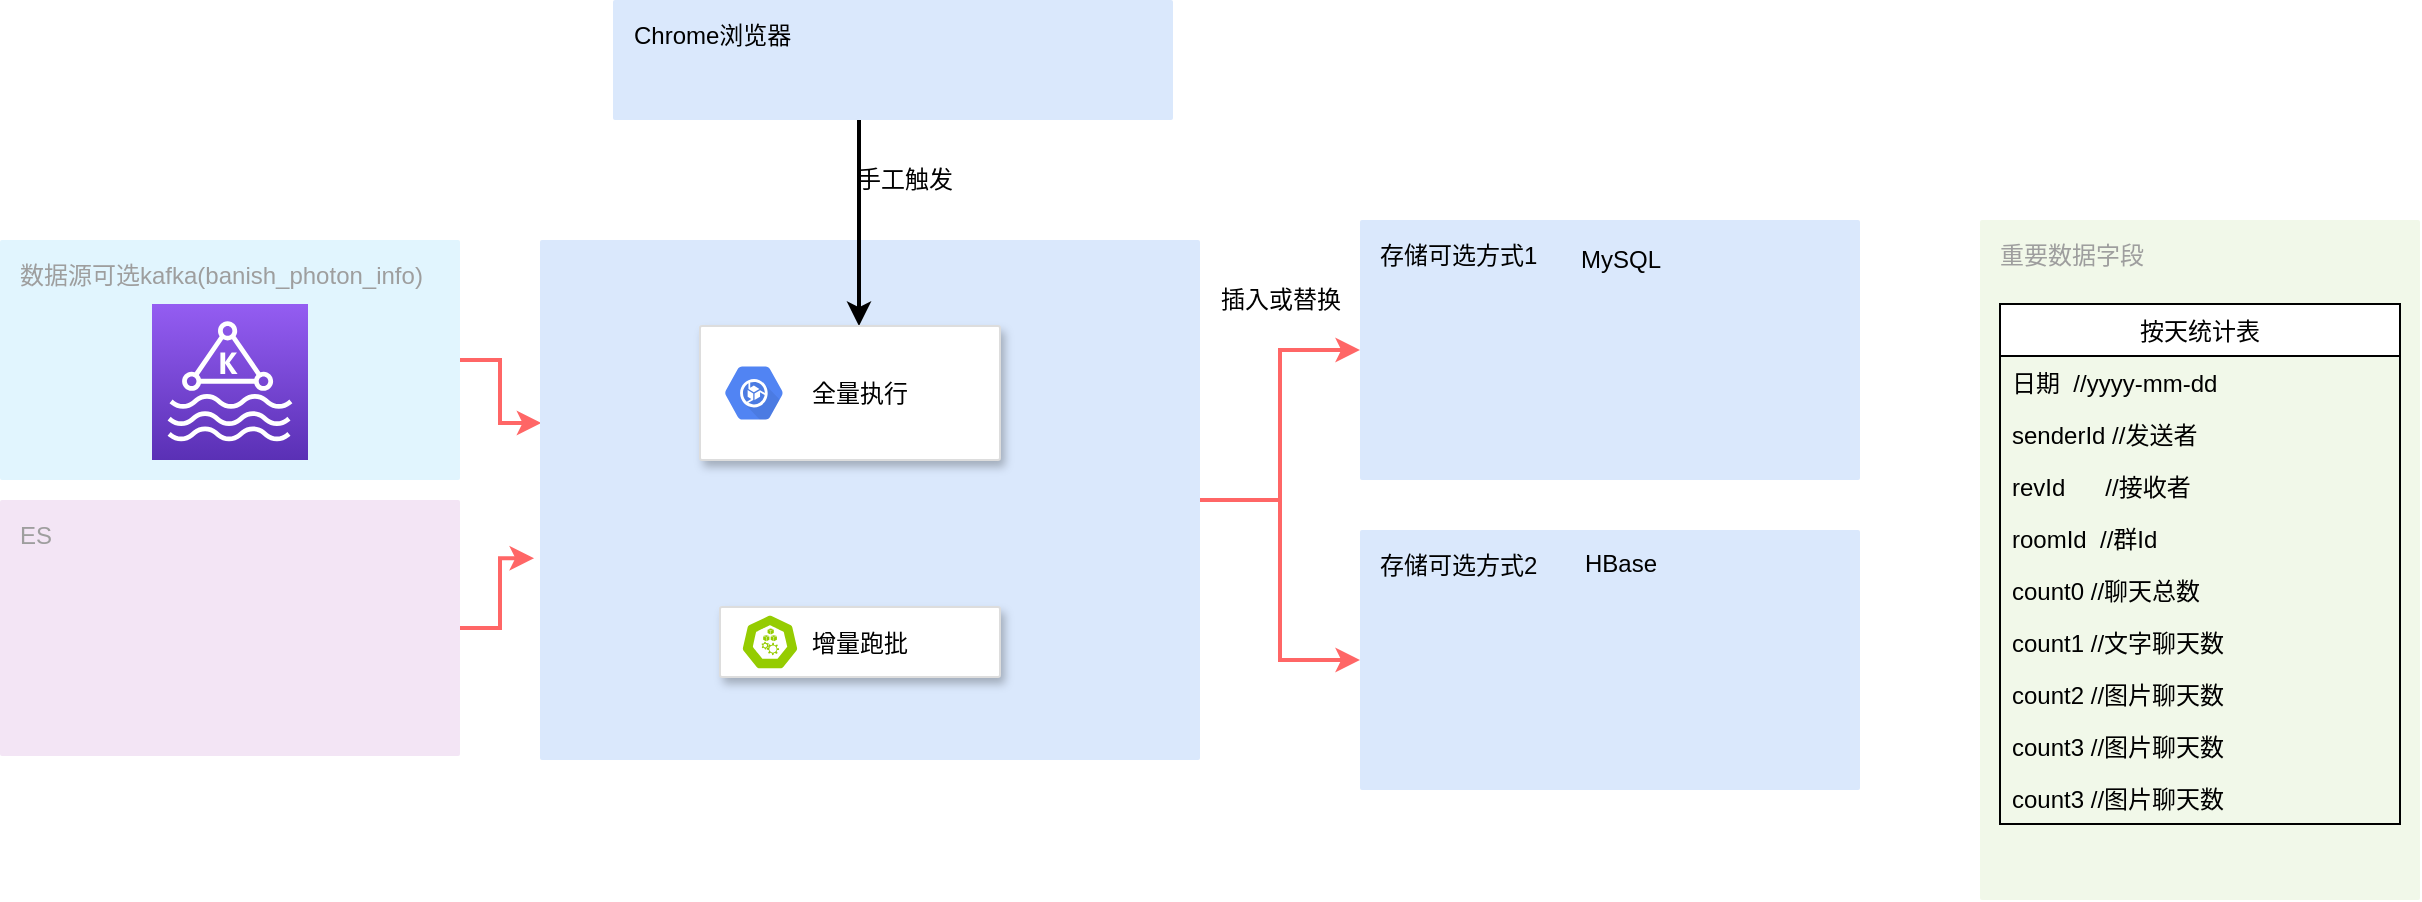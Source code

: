 <mxfile version="14.8.4" type="github">
  <diagram id="f106602c-feb2-e66a-4537-3a34d633f6aa" name="Page-1">
    <mxGraphModel dx="782" dy="483" grid="1" gridSize="10" guides="1" tooltips="1" connect="1" arrows="1" fold="1" page="1" pageScale="1" pageWidth="1169" pageHeight="827" background="#ffffff" math="0" shadow="0">
      <root>
        <mxCell id="0" />
        <mxCell id="1" parent="0" />
        <mxCell id="kEi-bIiEb2NqiL_R74SX-769" style="edgeStyle=orthogonalEdgeStyle;rounded=0;orthogonalLoop=1;jettySize=auto;html=1;exitX=1;exitY=0.5;exitDx=0;exitDy=0;entryX=0.002;entryY=0.352;entryDx=0;entryDy=0;entryPerimeter=0;strokeWidth=2;strokeColor=#FF6666;" edge="1" parent="1" source="UWR0pycIvVSBBpHGYiqC-711" target="_khIgyI5PFBdCs3VkNIm-711">
          <mxGeometry relative="1" as="geometry" />
        </mxCell>
        <mxCell id="UWR0pycIvVSBBpHGYiqC-711" value="数据源可选kafka(banish_photon_info)" style="rounded=1;absoluteArcSize=1;arcSize=2;html=1;strokeColor=none;gradientColor=none;shadow=0;dashed=0;strokeColor=none;fontSize=12;fontColor=#9E9E9E;align=left;verticalAlign=top;spacing=10;spacingTop=-4;fillColor=#E1F5FE;" parent="1" vertex="1">
          <mxGeometry x="460" y="860" width="230" height="120" as="geometry" />
        </mxCell>
        <mxCell id="UWR0pycIvVSBBpHGYiqC-713" value="Chrome浏览器" style="rounded=1;absoluteArcSize=1;arcSize=2;html=1;strokeColor=#6c8ebf;shadow=0;dashed=0;strokeColor=none;fontSize=12;align=left;verticalAlign=top;spacing=10;spacingTop=-4;fillColor=#dae8fc;" parent="1" vertex="1">
          <mxGeometry x="766.5" y="740" width="280" height="60" as="geometry" />
        </mxCell>
        <mxCell id="UWR0pycIvVSBBpHGYiqC-714" value="存储可选方式1" style="rounded=1;absoluteArcSize=1;arcSize=2;html=1;strokeColor=#6c8ebf;shadow=0;dashed=0;strokeColor=none;fontSize=12;align=left;verticalAlign=top;spacing=10;spacingTop=-4;fillColor=#dae8fc;" parent="1" vertex="1">
          <mxGeometry x="1140" y="850" width="250" height="130" as="geometry" />
        </mxCell>
        <mxCell id="kEi-bIiEb2NqiL_R74SX-773" style="edgeStyle=orthogonalEdgeStyle;rounded=0;orthogonalLoop=1;jettySize=auto;html=1;entryX=0;entryY=0.5;entryDx=0;entryDy=0;strokeColor=#FF6666;strokeWidth=2;" edge="1" parent="1" source="_khIgyI5PFBdCs3VkNIm-711" target="UWR0pycIvVSBBpHGYiqC-714">
          <mxGeometry relative="1" as="geometry" />
        </mxCell>
        <mxCell id="kEi-bIiEb2NqiL_R74SX-774" style="edgeStyle=orthogonalEdgeStyle;rounded=0;orthogonalLoop=1;jettySize=auto;html=1;entryX=0;entryY=0.5;entryDx=0;entryDy=0;strokeColor=#FF6666;strokeWidth=2;" edge="1" parent="1" source="_khIgyI5PFBdCs3VkNIm-711" target="kEi-bIiEb2NqiL_R74SX-718">
          <mxGeometry relative="1" as="geometry" />
        </mxCell>
        <mxCell id="_khIgyI5PFBdCs3VkNIm-711" value="" style="rounded=1;absoluteArcSize=1;arcSize=2;html=1;strokeColor=#6c8ebf;shadow=0;dashed=0;strokeColor=none;fontSize=12;align=left;verticalAlign=top;spacing=10;spacingTop=-4;fillColor=#dae8fc;" parent="1" vertex="1">
          <mxGeometry x="730" y="860" width="330" height="260" as="geometry" />
        </mxCell>
        <mxCell id="kEi-bIiEb2NqiL_R74SX-772" style="edgeStyle=orthogonalEdgeStyle;rounded=0;orthogonalLoop=1;jettySize=auto;html=1;entryX=-0.009;entryY=0.612;entryDx=0;entryDy=0;entryPerimeter=0;strokeColor=#FF6666;strokeWidth=2;" edge="1" parent="1" source="kEi-bIiEb2NqiL_R74SX-714" target="_khIgyI5PFBdCs3VkNIm-711">
          <mxGeometry relative="1" as="geometry" />
        </mxCell>
        <mxCell id="kEi-bIiEb2NqiL_R74SX-714" value="ES" style="points=[[0,0,0],[0.25,0,0],[0.5,0,0],[0.75,0,0],[1,0,0],[1,0.25,0],[1,0.5,0],[1,0.75,0],[1,1,0],[0.75,1,0],[0.5,1,0],[0.25,1,0],[0,1,0],[0,0.75,0],[0,0.5,0],[0,0.25,0]];rounded=1;absoluteArcSize=1;arcSize=2;html=1;strokeColor=none;gradientColor=none;shadow=0;dashed=0;fontSize=12;fontColor=#9E9E9E;align=left;verticalAlign=top;spacing=10;spacingTop=-4;fillColor=#F3E5F5;" vertex="1" parent="1">
          <mxGeometry x="460" y="990" width="230" height="128" as="geometry" />
        </mxCell>
        <mxCell id="kEi-bIiEb2NqiL_R74SX-717" value="MySQL" style="text;html=1;resizable=0;autosize=1;align=center;verticalAlign=middle;points=[];fillColor=none;strokeColor=none;rounded=0;" vertex="1" parent="1">
          <mxGeometry x="1240" y="860" width="60" height="20" as="geometry" />
        </mxCell>
        <mxCell id="kEi-bIiEb2NqiL_R74SX-718" value="存储可选方式2" style="rounded=1;absoluteArcSize=1;arcSize=2;html=1;strokeColor=#6c8ebf;shadow=0;dashed=0;strokeColor=none;fontSize=12;align=left;verticalAlign=top;spacing=10;spacingTop=-4;fillColor=#dae8fc;" vertex="1" parent="1">
          <mxGeometry x="1140" y="1005" width="250" height="130" as="geometry" />
        </mxCell>
        <mxCell id="kEi-bIiEb2NqiL_R74SX-719" value="HBase" style="text;html=1;resizable=0;autosize=1;align=center;verticalAlign=middle;points=[];fillColor=none;strokeColor=none;rounded=0;" vertex="1" parent="1">
          <mxGeometry x="1245" y="1012" width="50" height="20" as="geometry" />
        </mxCell>
        <mxCell id="kEi-bIiEb2NqiL_R74SX-758" value="" style="group" vertex="1" connectable="0" parent="1">
          <mxGeometry x="1450" y="850" width="220" height="340" as="geometry" />
        </mxCell>
        <mxCell id="UWR0pycIvVSBBpHGYiqC-736" value="重要数据字段" style="rounded=1;absoluteArcSize=1;arcSize=2;html=1;strokeColor=none;gradientColor=none;shadow=0;dashed=0;strokeColor=none;fontSize=12;fontColor=#9E9E9E;align=left;verticalAlign=top;spacing=10;spacingTop=-4;fillColor=#F1F8E9;" parent="kEi-bIiEb2NqiL_R74SX-758" vertex="1">
          <mxGeometry width="220" height="340" as="geometry" />
        </mxCell>
        <mxCell id="kEi-bIiEb2NqiL_R74SX-748" value="按天统计表" style="swimlane;fontStyle=0;childLayout=stackLayout;horizontal=1;startSize=26;horizontalStack=0;resizeParent=1;resizeParentMax=0;resizeLast=0;collapsible=1;marginBottom=0;" vertex="1" parent="kEi-bIiEb2NqiL_R74SX-758">
          <mxGeometry x="10" y="42" width="200" height="260" as="geometry" />
        </mxCell>
        <mxCell id="kEi-bIiEb2NqiL_R74SX-749" value="日期  //yyyy-mm-dd" style="text;strokeColor=none;fillColor=none;align=left;verticalAlign=top;spacingLeft=4;spacingRight=4;overflow=hidden;rotatable=0;points=[[0,0.5],[1,0.5]];portConstraint=eastwest;" vertex="1" parent="kEi-bIiEb2NqiL_R74SX-748">
          <mxGeometry y="26" width="200" height="26" as="geometry" />
        </mxCell>
        <mxCell id="kEi-bIiEb2NqiL_R74SX-750" value="senderId //发送者" style="text;strokeColor=none;fillColor=none;align=left;verticalAlign=top;spacingLeft=4;spacingRight=4;overflow=hidden;rotatable=0;points=[[0,0.5],[1,0.5]];portConstraint=eastwest;" vertex="1" parent="kEi-bIiEb2NqiL_R74SX-748">
          <mxGeometry y="52" width="200" height="26" as="geometry" />
        </mxCell>
        <mxCell id="kEi-bIiEb2NqiL_R74SX-751" value="revId      //接收者" style="text;strokeColor=none;fillColor=none;align=left;verticalAlign=top;spacingLeft=4;spacingRight=4;overflow=hidden;rotatable=0;points=[[0,0.5],[1,0.5]];portConstraint=eastwest;" vertex="1" parent="kEi-bIiEb2NqiL_R74SX-748">
          <mxGeometry y="78" width="200" height="26" as="geometry" />
        </mxCell>
        <mxCell id="kEi-bIiEb2NqiL_R74SX-752" value="roomId  //群Id" style="text;strokeColor=none;fillColor=none;align=left;verticalAlign=top;spacingLeft=4;spacingRight=4;overflow=hidden;rotatable=0;points=[[0,0.5],[1,0.5]];portConstraint=eastwest;" vertex="1" parent="kEi-bIiEb2NqiL_R74SX-748">
          <mxGeometry y="104" width="200" height="26" as="geometry" />
        </mxCell>
        <mxCell id="kEi-bIiEb2NqiL_R74SX-753" value="count0 //聊天总数" style="text;strokeColor=none;fillColor=none;align=left;verticalAlign=top;spacingLeft=4;spacingRight=4;overflow=hidden;rotatable=0;points=[[0,0.5],[1,0.5]];portConstraint=eastwest;" vertex="1" parent="kEi-bIiEb2NqiL_R74SX-748">
          <mxGeometry y="130" width="200" height="26" as="geometry" />
        </mxCell>
        <mxCell id="kEi-bIiEb2NqiL_R74SX-754" value="count1 //文字聊天数" style="text;strokeColor=none;fillColor=none;align=left;verticalAlign=top;spacingLeft=4;spacingRight=4;overflow=hidden;rotatable=0;points=[[0,0.5],[1,0.5]];portConstraint=eastwest;" vertex="1" parent="kEi-bIiEb2NqiL_R74SX-748">
          <mxGeometry y="156" width="200" height="26" as="geometry" />
        </mxCell>
        <mxCell id="kEi-bIiEb2NqiL_R74SX-755" value="count2 //图片聊天数" style="text;strokeColor=none;fillColor=none;align=left;verticalAlign=top;spacingLeft=4;spacingRight=4;overflow=hidden;rotatable=0;points=[[0,0.5],[1,0.5]];portConstraint=eastwest;" vertex="1" parent="kEi-bIiEb2NqiL_R74SX-748">
          <mxGeometry y="182" width="200" height="26" as="geometry" />
        </mxCell>
        <mxCell id="kEi-bIiEb2NqiL_R74SX-756" value="count3 //图片聊天数" style="text;strokeColor=none;fillColor=none;align=left;verticalAlign=top;spacingLeft=4;spacingRight=4;overflow=hidden;rotatable=0;points=[[0,0.5],[1,0.5]];portConstraint=eastwest;" vertex="1" parent="kEi-bIiEb2NqiL_R74SX-748">
          <mxGeometry y="208" width="200" height="26" as="geometry" />
        </mxCell>
        <mxCell id="kEi-bIiEb2NqiL_R74SX-757" value="count3 //图片聊天数" style="text;strokeColor=none;fillColor=none;align=left;verticalAlign=top;spacingLeft=4;spacingRight=4;overflow=hidden;rotatable=0;points=[[0,0.5],[1,0.5]];portConstraint=eastwest;" vertex="1" parent="kEi-bIiEb2NqiL_R74SX-748">
          <mxGeometry y="234" width="200" height="26" as="geometry" />
        </mxCell>
        <mxCell id="kEi-bIiEb2NqiL_R74SX-759" style="edgeStyle=orthogonalEdgeStyle;rounded=0;orthogonalLoop=1;jettySize=auto;html=1;entryX=0.5;entryY=0;entryDx=0;entryDy=0;entryPerimeter=0;fontColor=#6666FF;strokeColor=#000000;strokeWidth=2;" edge="1" parent="1">
          <mxGeometry relative="1" as="geometry">
            <mxPoint x="889.5" y="800" as="sourcePoint" />
            <mxPoint x="889.5" y="903" as="targetPoint" />
          </mxGeometry>
        </mxCell>
        <mxCell id="kEi-bIiEb2NqiL_R74SX-761" value="手工触发" style="text;html=1;resizable=0;autosize=1;align=center;verticalAlign=middle;points=[];fillColor=none;strokeColor=none;rounded=0;" vertex="1" parent="1">
          <mxGeometry x="881.5" y="820" width="60" height="20" as="geometry" />
        </mxCell>
        <mxCell id="kEi-bIiEb2NqiL_R74SX-762" value="" style="shape=image;html=1;verticalAlign=top;verticalLabelPosition=bottom;labelBackgroundColor=#ffffff;imageAspect=0;aspect=fixed;image=https://cdn4.iconfinder.com/data/icons/logos-brands-5/24/elasticsearch-128.png" vertex="1" parent="1">
          <mxGeometry x="520" y="1012" width="93" height="93" as="geometry" />
        </mxCell>
        <mxCell id="kEi-bIiEb2NqiL_R74SX-763" value="" style="points=[[0,0,0],[0.25,0,0],[0.5,0,0],[0.75,0,0],[1,0,0],[0,1,0],[0.25,1,0],[0.5,1,0],[0.75,1,0],[1,1,0],[0,0.25,0],[0,0.5,0],[0,0.75,0],[1,0.25,0],[1,0.5,0],[1,0.75,0]];outlineConnect=0;fontColor=#232F3E;gradientColor=#945DF2;gradientDirection=north;fillColor=#5A30B5;strokeColor=#ffffff;dashed=0;verticalLabelPosition=bottom;verticalAlign=top;align=center;html=1;fontSize=12;fontStyle=0;aspect=fixed;shape=mxgraph.aws4.resourceIcon;resIcon=mxgraph.aws4.managed_streaming_for_kafka;" vertex="1" parent="1">
          <mxGeometry x="536" y="892" width="78" height="78" as="geometry" />
        </mxCell>
        <mxCell id="kEi-bIiEb2NqiL_R74SX-766" value="" style="group" vertex="1" connectable="0" parent="1">
          <mxGeometry x="820" y="1040" width="140" height="35" as="geometry" />
        </mxCell>
        <mxCell id="kEi-bIiEb2NqiL_R74SX-764" value="增量跑批" style="strokeColor=#dddddd;shadow=1;strokeWidth=1;rounded=1;absoluteArcSize=1;arcSize=2;" vertex="1" parent="kEi-bIiEb2NqiL_R74SX-766">
          <mxGeometry y="3.5" width="140" height="35" as="geometry" />
        </mxCell>
        <mxCell id="UWR0pycIvVSBBpHGYiqC-715" value="" style="html=1;dashed=0;whitespace=wrap;fillColor=#95cc01;strokeColor=#ffffff;points=[[0.005,0.63,0],[0.1,0.2,0],[0.9,0.2,0],[0.5,0,0],[0.995,0.63,0],[0.72,0.99,0],[0.5,1,0],[0.28,0.99,0]];shape=mxgraph.kubernetes.icon;prIcon=node" parent="kEi-bIiEb2NqiL_R74SX-766" vertex="1">
          <mxGeometry y="7" width="50" height="28" as="geometry" />
        </mxCell>
        <mxCell id="kEi-bIiEb2NqiL_R74SX-767" value="" style="strokeColor=#dddddd;shadow=1;strokeWidth=1;rounded=1;absoluteArcSize=1;arcSize=2;" vertex="1" parent="1">
          <mxGeometry x="810" y="903" width="150" height="67" as="geometry" />
        </mxCell>
        <mxCell id="kEi-bIiEb2NqiL_R74SX-768" value="&lt;font color=&quot;#000000&quot;&gt;全量执行&lt;/font&gt;" style="dashed=0;connectable=0;html=1;fillColor=#5184F3;strokeColor=none;shape=mxgraph.gcp2.hexIcon;prIcon=container_optimized_os;part=1;labelPosition=right;verticalLabelPosition=middle;align=left;verticalAlign=middle;spacingLeft=5;fontColor=#999999;fontSize=12;" vertex="1" parent="kEi-bIiEb2NqiL_R74SX-767">
          <mxGeometry y="0.5" width="44" height="39" relative="1" as="geometry">
            <mxPoint x="5" y="-19.5" as="offset" />
          </mxGeometry>
        </mxCell>
        <mxCell id="kEi-bIiEb2NqiL_R74SX-775" value="插入或替换" style="text;html=1;resizable=0;autosize=1;align=center;verticalAlign=middle;points=[];fillColor=none;strokeColor=none;rounded=0;" vertex="1" parent="1">
          <mxGeometry x="1060" y="880" width="80" height="20" as="geometry" />
        </mxCell>
      </root>
    </mxGraphModel>
  </diagram>
</mxfile>
